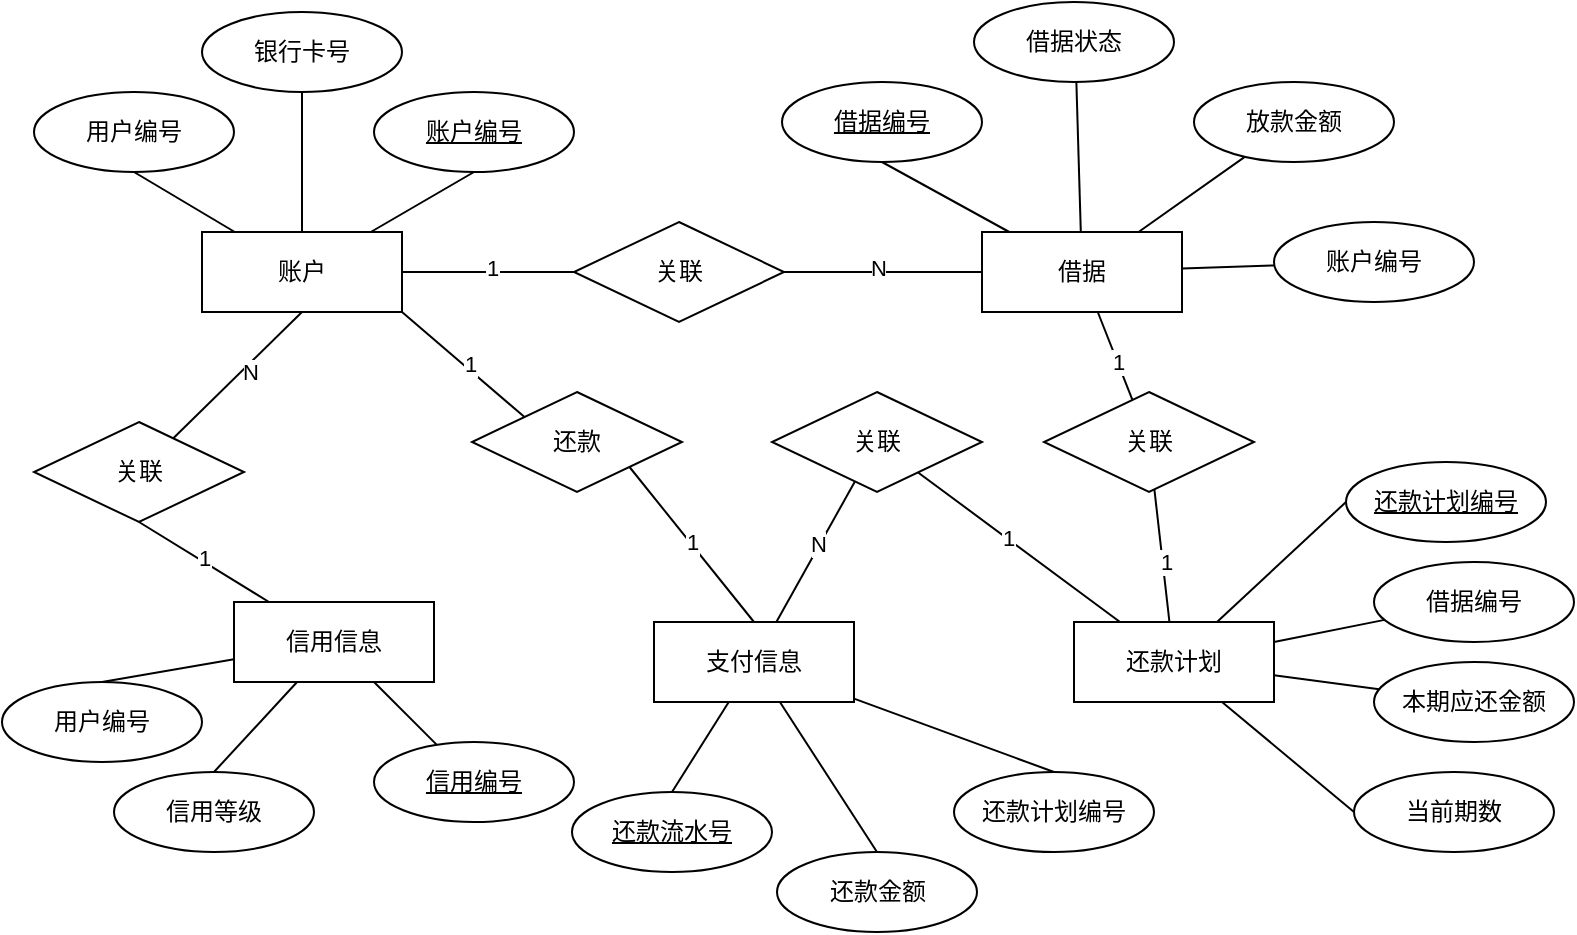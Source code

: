 <mxfile version="21.6.8" type="github">
  <diagram name="第 1 页" id="rjjF-3w61h9-X6BArXE9">
    <mxGraphModel dx="1166" dy="775" grid="1" gridSize="10" guides="1" tooltips="1" connect="1" arrows="1" fold="1" page="1" pageScale="1" pageWidth="827" pageHeight="1169" math="0" shadow="0">
      <root>
        <mxCell id="0" />
        <mxCell id="1" parent="0" />
        <mxCell id="o_h2a__VBPzikUgPjD4c-1" style="rounded=0;orthogonalLoop=1;jettySize=auto;html=1;entryX=0.5;entryY=1;entryDx=0;entryDy=0;endArrow=none;endFill=0;" parent="1" source="o_h2a__VBPzikUgPjD4c-5" target="o_h2a__VBPzikUgPjD4c-21" edge="1">
          <mxGeometry relative="1" as="geometry" />
        </mxCell>
        <mxCell id="o_h2a__VBPzikUgPjD4c-2" style="rounded=0;orthogonalLoop=1;jettySize=auto;html=1;entryX=0.5;entryY=0;entryDx=0;entryDy=0;endArrow=none;endFill=0;" parent="1" source="o_h2a__VBPzikUgPjD4c-5" target="o_h2a__VBPzikUgPjD4c-22" edge="1">
          <mxGeometry relative="1" as="geometry" />
        </mxCell>
        <mxCell id="o_h2a__VBPzikUgPjD4c-3" style="rounded=0;orthogonalLoop=1;jettySize=auto;html=1;entryX=0;entryY=0.5;entryDx=0;entryDy=0;endArrow=none;endFill=0;" parent="1" source="o_h2a__VBPzikUgPjD4c-5" target="o_h2a__VBPzikUgPjD4c-47" edge="1">
          <mxGeometry relative="1" as="geometry" />
        </mxCell>
        <mxCell id="o_h2a__VBPzikUgPjD4c-4" value="1" style="edgeLabel;html=1;align=center;verticalAlign=middle;resizable=0;points=[];" parent="o_h2a__VBPzikUgPjD4c-3" vertex="1" connectable="0">
          <mxGeometry x="0.051" y="2" relative="1" as="geometry">
            <mxPoint as="offset" />
          </mxGeometry>
        </mxCell>
        <mxCell id="o_h2a__VBPzikUgPjD4c-64" style="rounded=0;orthogonalLoop=1;jettySize=auto;html=1;entryX=0.5;entryY=1;entryDx=0;entryDy=0;endArrow=none;endFill=0;" parent="1" source="o_h2a__VBPzikUgPjD4c-5" target="o_h2a__VBPzikUgPjD4c-62" edge="1">
          <mxGeometry relative="1" as="geometry" />
        </mxCell>
        <mxCell id="o_h2a__VBPzikUgPjD4c-5" value="账户" style="whiteSpace=wrap;html=1;align=center;" parent="1" vertex="1">
          <mxGeometry x="124" y="455" width="100" height="40" as="geometry" />
        </mxCell>
        <mxCell id="o_h2a__VBPzikUgPjD4c-6" style="rounded=0;orthogonalLoop=1;jettySize=auto;html=1;entryX=0.5;entryY=1;entryDx=0;entryDy=0;endArrow=none;endFill=0;" parent="1" source="o_h2a__VBPzikUgPjD4c-13" target="o_h2a__VBPzikUgPjD4c-28" edge="1">
          <mxGeometry relative="1" as="geometry" />
        </mxCell>
        <mxCell id="o_h2a__VBPzikUgPjD4c-8" style="rounded=0;orthogonalLoop=1;jettySize=auto;html=1;entryX=0.5;entryY=0;entryDx=0;entryDy=0;endArrow=none;endFill=0;" parent="1" source="o_h2a__VBPzikUgPjD4c-13" target="o_h2a__VBPzikUgPjD4c-30" edge="1">
          <mxGeometry relative="1" as="geometry" />
        </mxCell>
        <mxCell id="o_h2a__VBPzikUgPjD4c-9" style="rounded=0;orthogonalLoop=1;jettySize=auto;html=1;endArrow=none;endFill=0;" parent="1" source="o_h2a__VBPzikUgPjD4c-13" target="o_h2a__VBPzikUgPjD4c-31" edge="1">
          <mxGeometry relative="1" as="geometry" />
        </mxCell>
        <mxCell id="o_h2a__VBPzikUgPjD4c-10" style="rounded=0;orthogonalLoop=1;jettySize=auto;html=1;endArrow=none;endFill=0;" parent="1" source="o_h2a__VBPzikUgPjD4c-13" target="o_h2a__VBPzikUgPjD4c-32" edge="1">
          <mxGeometry relative="1" as="geometry" />
        </mxCell>
        <mxCell id="o_h2a__VBPzikUgPjD4c-71" value="" style="rounded=0;orthogonalLoop=1;jettySize=auto;html=1;endArrow=none;endFill=0;" parent="1" source="o_h2a__VBPzikUgPjD4c-13" target="o_h2a__VBPzikUgPjD4c-70" edge="1">
          <mxGeometry relative="1" as="geometry" />
        </mxCell>
        <mxCell id="o_h2a__VBPzikUgPjD4c-73" value="1" style="edgeLabel;html=1;align=center;verticalAlign=middle;resizable=0;points=[];" parent="o_h2a__VBPzikUgPjD4c-71" vertex="1" connectable="0">
          <mxGeometry x="0.127" relative="1" as="geometry">
            <mxPoint as="offset" />
          </mxGeometry>
        </mxCell>
        <mxCell id="o_h2a__VBPzikUgPjD4c-13" value="借据" style="whiteSpace=wrap;html=1;align=center;" parent="1" vertex="1">
          <mxGeometry x="514" y="455" width="100" height="40" as="geometry" />
        </mxCell>
        <mxCell id="o_h2a__VBPzikUgPjD4c-21" value="账户编号" style="ellipse;whiteSpace=wrap;html=1;align=center;fontStyle=4;" parent="1" vertex="1">
          <mxGeometry x="210" y="385" width="100" height="40" as="geometry" />
        </mxCell>
        <mxCell id="o_h2a__VBPzikUgPjD4c-22" value="银行卡号" style="ellipse;whiteSpace=wrap;html=1;align=center;" parent="1" vertex="1">
          <mxGeometry x="124" y="345" width="100" height="40" as="geometry" />
        </mxCell>
        <mxCell id="o_h2a__VBPzikUgPjD4c-28" value="借据编号" style="ellipse;whiteSpace=wrap;html=1;align=center;fontStyle=4;" parent="1" vertex="1">
          <mxGeometry x="414" y="380" width="100" height="40" as="geometry" />
        </mxCell>
        <mxCell id="o_h2a__VBPzikUgPjD4c-30" value="借据状态" style="ellipse;whiteSpace=wrap;html=1;align=center;" parent="1" vertex="1">
          <mxGeometry x="510" y="340" width="100" height="40" as="geometry" />
        </mxCell>
        <mxCell id="o_h2a__VBPzikUgPjD4c-31" value="放款金额" style="ellipse;whiteSpace=wrap;html=1;align=center;" parent="1" vertex="1">
          <mxGeometry x="620" y="380" width="100" height="40" as="geometry" />
        </mxCell>
        <mxCell id="o_h2a__VBPzikUgPjD4c-32" value="账户编号" style="ellipse;whiteSpace=wrap;html=1;align=center;" parent="1" vertex="1">
          <mxGeometry x="660" y="450" width="100" height="40" as="geometry" />
        </mxCell>
        <mxCell id="o_h2a__VBPzikUgPjD4c-45" style="rounded=0;orthogonalLoop=1;jettySize=auto;html=1;entryX=0;entryY=0.5;entryDx=0;entryDy=0;endArrow=none;endFill=0;" parent="1" source="o_h2a__VBPzikUgPjD4c-47" target="o_h2a__VBPzikUgPjD4c-13" edge="1">
          <mxGeometry relative="1" as="geometry" />
        </mxCell>
        <mxCell id="o_h2a__VBPzikUgPjD4c-46" value="N" style="edgeLabel;html=1;align=center;verticalAlign=middle;resizable=0;points=[];" parent="o_h2a__VBPzikUgPjD4c-45" vertex="1" connectable="0">
          <mxGeometry x="-0.046" y="2" relative="1" as="geometry">
            <mxPoint as="offset" />
          </mxGeometry>
        </mxCell>
        <mxCell id="o_h2a__VBPzikUgPjD4c-47" value="关联" style="shape=rhombus;perimeter=rhombusPerimeter;whiteSpace=wrap;html=1;align=center;" parent="1" vertex="1">
          <mxGeometry x="310" y="450" width="105" height="50" as="geometry" />
        </mxCell>
        <mxCell id="o_h2a__VBPzikUgPjD4c-54" style="rounded=0;orthogonalLoop=1;jettySize=auto;html=1;entryX=0.5;entryY=1;entryDx=0;entryDy=0;endArrow=none;endFill=0;" parent="1" source="o_h2a__VBPzikUgPjD4c-52" target="o_h2a__VBPzikUgPjD4c-53" edge="1">
          <mxGeometry relative="1" as="geometry" />
        </mxCell>
        <mxCell id="o_h2a__VBPzikUgPjD4c-56" value="1" style="edgeLabel;html=1;align=center;verticalAlign=middle;resizable=0;points=[];" parent="o_h2a__VBPzikUgPjD4c-54" vertex="1" connectable="0">
          <mxGeometry x="0.045" y="-2" relative="1" as="geometry">
            <mxPoint as="offset" />
          </mxGeometry>
        </mxCell>
        <mxCell id="o_h2a__VBPzikUgPjD4c-59" style="rounded=0;orthogonalLoop=1;jettySize=auto;html=1;entryX=0.5;entryY=0;entryDx=0;entryDy=0;endArrow=none;endFill=0;" parent="1" source="o_h2a__VBPzikUgPjD4c-52" target="o_h2a__VBPzikUgPjD4c-68" edge="1">
          <mxGeometry relative="1" as="geometry">
            <mxPoint x="120" y="720" as="targetPoint" />
          </mxGeometry>
        </mxCell>
        <mxCell id="o_h2a__VBPzikUgPjD4c-61" style="rounded=0;orthogonalLoop=1;jettySize=auto;html=1;entryX=0.5;entryY=0;entryDx=0;entryDy=0;endArrow=none;endFill=0;" parent="1" source="o_h2a__VBPzikUgPjD4c-52" target="o_h2a__VBPzikUgPjD4c-60" edge="1">
          <mxGeometry relative="1" as="geometry" />
        </mxCell>
        <mxCell id="o_h2a__VBPzikUgPjD4c-67" value="" style="rounded=0;orthogonalLoop=1;jettySize=auto;html=1;endArrow=none;endFill=0;" parent="1" source="o_h2a__VBPzikUgPjD4c-52" target="o_h2a__VBPzikUgPjD4c-66" edge="1">
          <mxGeometry relative="1" as="geometry" />
        </mxCell>
        <mxCell id="o_h2a__VBPzikUgPjD4c-52" value="信用信息" style="whiteSpace=wrap;html=1;align=center;" parent="1" vertex="1">
          <mxGeometry x="140" y="640" width="100" height="40" as="geometry" />
        </mxCell>
        <mxCell id="o_h2a__VBPzikUgPjD4c-55" style="rounded=0;orthogonalLoop=1;jettySize=auto;html=1;entryX=0.5;entryY=1;entryDx=0;entryDy=0;endArrow=none;endFill=0;" parent="1" source="o_h2a__VBPzikUgPjD4c-53" target="o_h2a__VBPzikUgPjD4c-5" edge="1">
          <mxGeometry relative="1" as="geometry" />
        </mxCell>
        <mxCell id="o_h2a__VBPzikUgPjD4c-57" value="N" style="edgeLabel;html=1;align=center;verticalAlign=middle;resizable=0;points=[];" parent="o_h2a__VBPzikUgPjD4c-55" vertex="1" connectable="0">
          <mxGeometry x="0.118" y="-3" relative="1" as="geometry">
            <mxPoint as="offset" />
          </mxGeometry>
        </mxCell>
        <mxCell id="o_h2a__VBPzikUgPjD4c-53" value="关联" style="shape=rhombus;perimeter=rhombusPerimeter;whiteSpace=wrap;html=1;align=center;" parent="1" vertex="1">
          <mxGeometry x="40" y="550" width="105" height="50" as="geometry" />
        </mxCell>
        <mxCell id="o_h2a__VBPzikUgPjD4c-60" value="信用等级" style="ellipse;whiteSpace=wrap;html=1;align=center;" parent="1" vertex="1">
          <mxGeometry x="80" y="725" width="100" height="40" as="geometry" />
        </mxCell>
        <mxCell id="o_h2a__VBPzikUgPjD4c-62" value="用户编号" style="ellipse;whiteSpace=wrap;html=1;align=center;" parent="1" vertex="1">
          <mxGeometry x="40" y="385" width="100" height="40" as="geometry" />
        </mxCell>
        <mxCell id="o_h2a__VBPzikUgPjD4c-66" value="信用编号" style="ellipse;whiteSpace=wrap;html=1;align=center;fontStyle=4;" parent="1" vertex="1">
          <mxGeometry x="210" y="710" width="100" height="40" as="geometry" />
        </mxCell>
        <mxCell id="o_h2a__VBPzikUgPjD4c-68" value="用户编号" style="ellipse;whiteSpace=wrap;html=1;align=center;" parent="1" vertex="1">
          <mxGeometry x="24" y="680" width="100" height="40" as="geometry" />
        </mxCell>
        <mxCell id="o_h2a__VBPzikUgPjD4c-76" style="rounded=0;orthogonalLoop=1;jettySize=auto;html=1;entryX=0;entryY=0.5;entryDx=0;entryDy=0;endArrow=none;endFill=0;" parent="1" source="o_h2a__VBPzikUgPjD4c-69" target="o_h2a__VBPzikUgPjD4c-75" edge="1">
          <mxGeometry relative="1" as="geometry" />
        </mxCell>
        <mxCell id="o_h2a__VBPzikUgPjD4c-78" style="rounded=0;orthogonalLoop=1;jettySize=auto;html=1;endArrow=none;endFill=0;" parent="1" source="o_h2a__VBPzikUgPjD4c-69" target="o_h2a__VBPzikUgPjD4c-77" edge="1">
          <mxGeometry relative="1" as="geometry" />
        </mxCell>
        <mxCell id="o_h2a__VBPzikUgPjD4c-80" value="" style="rounded=0;orthogonalLoop=1;jettySize=auto;html=1;endArrow=none;endFill=0;" parent="1" source="o_h2a__VBPzikUgPjD4c-69" target="o_h2a__VBPzikUgPjD4c-79" edge="1">
          <mxGeometry relative="1" as="geometry" />
        </mxCell>
        <mxCell id="o_h2a__VBPzikUgPjD4c-104" style="rounded=0;orthogonalLoop=1;jettySize=auto;html=1;entryX=0;entryY=0.5;entryDx=0;entryDy=0;endArrow=none;endFill=0;" parent="1" source="o_h2a__VBPzikUgPjD4c-69" target="o_h2a__VBPzikUgPjD4c-103" edge="1">
          <mxGeometry relative="1" as="geometry" />
        </mxCell>
        <mxCell id="o_h2a__VBPzikUgPjD4c-69" value="还款计划" style="whiteSpace=wrap;html=1;align=center;" parent="1" vertex="1">
          <mxGeometry x="560" y="650" width="100" height="40" as="geometry" />
        </mxCell>
        <mxCell id="o_h2a__VBPzikUgPjD4c-72" value="" style="rounded=0;orthogonalLoop=1;jettySize=auto;html=1;endArrow=none;endFill=0;" parent="1" source="o_h2a__VBPzikUgPjD4c-70" target="o_h2a__VBPzikUgPjD4c-69" edge="1">
          <mxGeometry relative="1" as="geometry" />
        </mxCell>
        <mxCell id="o_h2a__VBPzikUgPjD4c-74" value="1" style="edgeLabel;html=1;align=center;verticalAlign=middle;resizable=0;points=[];" parent="o_h2a__VBPzikUgPjD4c-72" vertex="1" connectable="0">
          <mxGeometry x="0.08" y="1" relative="1" as="geometry">
            <mxPoint as="offset" />
          </mxGeometry>
        </mxCell>
        <mxCell id="o_h2a__VBPzikUgPjD4c-70" value="关联" style="shape=rhombus;perimeter=rhombusPerimeter;whiteSpace=wrap;html=1;align=center;" parent="1" vertex="1">
          <mxGeometry x="545" y="535" width="105" height="50" as="geometry" />
        </mxCell>
        <mxCell id="o_h2a__VBPzikUgPjD4c-75" value="还款计划编号" style="ellipse;whiteSpace=wrap;html=1;align=center;fontStyle=4;" parent="1" vertex="1">
          <mxGeometry x="696" y="570" width="100" height="40" as="geometry" />
        </mxCell>
        <mxCell id="o_h2a__VBPzikUgPjD4c-77" value="本期应还金额" style="ellipse;whiteSpace=wrap;html=1;align=center;" parent="1" vertex="1">
          <mxGeometry x="710" y="670" width="100" height="40" as="geometry" />
        </mxCell>
        <mxCell id="o_h2a__VBPzikUgPjD4c-79" value="借据编号" style="ellipse;whiteSpace=wrap;html=1;align=center;" parent="1" vertex="1">
          <mxGeometry x="710" y="620" width="100" height="40" as="geometry" />
        </mxCell>
        <mxCell id="o_h2a__VBPzikUgPjD4c-91" style="rounded=0;orthogonalLoop=1;jettySize=auto;html=1;entryX=0.5;entryY=0;entryDx=0;entryDy=0;startArrow=none;startFill=0;endArrow=none;endFill=0;" parent="1" source="o_h2a__VBPzikUgPjD4c-81" target="o_h2a__VBPzikUgPjD4c-90" edge="1">
          <mxGeometry relative="1" as="geometry" />
        </mxCell>
        <mxCell id="o_h2a__VBPzikUgPjD4c-93" style="rounded=0;orthogonalLoop=1;jettySize=auto;html=1;entryX=0.5;entryY=0;entryDx=0;entryDy=0;endArrow=none;endFill=0;" parent="1" source="o_h2a__VBPzikUgPjD4c-81" target="o_h2a__VBPzikUgPjD4c-92" edge="1">
          <mxGeometry relative="1" as="geometry" />
        </mxCell>
        <mxCell id="o_h2a__VBPzikUgPjD4c-95" style="rounded=0;orthogonalLoop=1;jettySize=auto;html=1;entryX=0.5;entryY=0;entryDx=0;entryDy=0;endArrow=none;endFill=0;" parent="1" source="o_h2a__VBPzikUgPjD4c-81" target="o_h2a__VBPzikUgPjD4c-94" edge="1">
          <mxGeometry relative="1" as="geometry" />
        </mxCell>
        <mxCell id="o_h2a__VBPzikUgPjD4c-97" value="" style="rounded=0;orthogonalLoop=1;jettySize=auto;html=1;endArrow=none;endFill=0;" parent="1" source="o_h2a__VBPzikUgPjD4c-81" target="o_h2a__VBPzikUgPjD4c-96" edge="1">
          <mxGeometry relative="1" as="geometry" />
        </mxCell>
        <mxCell id="o_h2a__VBPzikUgPjD4c-101" value="N" style="edgeLabel;html=1;align=center;verticalAlign=middle;resizable=0;points=[];" parent="o_h2a__VBPzikUgPjD4c-97" vertex="1" connectable="0">
          <mxGeometry x="0.102" y="1" relative="1" as="geometry">
            <mxPoint as="offset" />
          </mxGeometry>
        </mxCell>
        <mxCell id="o_h2a__VBPzikUgPjD4c-81" value="支付信息" style="whiteSpace=wrap;html=1;align=center;" parent="1" vertex="1">
          <mxGeometry x="350" y="650" width="100" height="40" as="geometry" />
        </mxCell>
        <mxCell id="o_h2a__VBPzikUgPjD4c-85" style="rounded=0;orthogonalLoop=1;jettySize=auto;html=1;entryX=0.5;entryY=0;entryDx=0;entryDy=0;endArrow=none;endFill=0;exitX=1;exitY=1;exitDx=0;exitDy=0;" parent="1" source="o_h2a__VBPzikUgPjD4c-82" target="o_h2a__VBPzikUgPjD4c-81" edge="1">
          <mxGeometry relative="1" as="geometry" />
        </mxCell>
        <mxCell id="o_h2a__VBPzikUgPjD4c-88" value="1" style="edgeLabel;html=1;align=center;verticalAlign=middle;resizable=0;points=[];" parent="o_h2a__VBPzikUgPjD4c-85" vertex="1" connectable="0">
          <mxGeometry x="-0.022" y="1" relative="1" as="geometry">
            <mxPoint as="offset" />
          </mxGeometry>
        </mxCell>
        <mxCell id="o_h2a__VBPzikUgPjD4c-82" value="还款" style="shape=rhombus;perimeter=rhombusPerimeter;whiteSpace=wrap;html=1;align=center;" parent="1" vertex="1">
          <mxGeometry x="259" y="535" width="105" height="50" as="geometry" />
        </mxCell>
        <mxCell id="o_h2a__VBPzikUgPjD4c-83" style="rounded=0;orthogonalLoop=1;jettySize=auto;html=1;entryX=0;entryY=0;entryDx=0;entryDy=0;endArrow=none;endFill=0;exitX=1;exitY=1;exitDx=0;exitDy=0;" parent="1" source="o_h2a__VBPzikUgPjD4c-5" target="o_h2a__VBPzikUgPjD4c-82" edge="1">
          <mxGeometry relative="1" as="geometry">
            <mxPoint x="234" y="539" as="sourcePoint" />
            <mxPoint x="320" y="539" as="targetPoint" />
          </mxGeometry>
        </mxCell>
        <mxCell id="o_h2a__VBPzikUgPjD4c-84" value="1" style="edgeLabel;html=1;align=center;verticalAlign=middle;resizable=0;points=[];" parent="o_h2a__VBPzikUgPjD4c-83" vertex="1" connectable="0">
          <mxGeometry x="0.051" y="2" relative="1" as="geometry">
            <mxPoint as="offset" />
          </mxGeometry>
        </mxCell>
        <mxCell id="o_h2a__VBPzikUgPjD4c-90" value="还款流水号" style="ellipse;whiteSpace=wrap;html=1;align=center;fontStyle=4;" parent="1" vertex="1">
          <mxGeometry x="309" y="735" width="100" height="40" as="geometry" />
        </mxCell>
        <mxCell id="o_h2a__VBPzikUgPjD4c-92" value="还款金额" style="ellipse;whiteSpace=wrap;html=1;align=center;" parent="1" vertex="1">
          <mxGeometry x="411.5" y="765" width="100" height="40" as="geometry" />
        </mxCell>
        <mxCell id="o_h2a__VBPzikUgPjD4c-94" value="还款计划编号" style="ellipse;whiteSpace=wrap;html=1;align=center;" parent="1" vertex="1">
          <mxGeometry x="500" y="725" width="100" height="40" as="geometry" />
        </mxCell>
        <mxCell id="o_h2a__VBPzikUgPjD4c-99" value="" style="rounded=0;orthogonalLoop=1;jettySize=auto;html=1;endArrow=none;endFill=0;" parent="1" source="o_h2a__VBPzikUgPjD4c-96" target="o_h2a__VBPzikUgPjD4c-69" edge="1">
          <mxGeometry relative="1" as="geometry" />
        </mxCell>
        <mxCell id="o_h2a__VBPzikUgPjD4c-100" value="1" style="edgeLabel;html=1;align=center;verticalAlign=middle;resizable=0;points=[];" parent="o_h2a__VBPzikUgPjD4c-99" vertex="1" connectable="0">
          <mxGeometry x="-0.116" y="1" relative="1" as="geometry">
            <mxPoint as="offset" />
          </mxGeometry>
        </mxCell>
        <mxCell id="o_h2a__VBPzikUgPjD4c-96" value="关联" style="shape=rhombus;perimeter=rhombusPerimeter;whiteSpace=wrap;html=1;align=center;" parent="1" vertex="1">
          <mxGeometry x="409" y="535" width="105" height="50" as="geometry" />
        </mxCell>
        <mxCell id="o_h2a__VBPzikUgPjD4c-103" value="当前期数" style="ellipse;whiteSpace=wrap;html=1;align=center;" parent="1" vertex="1">
          <mxGeometry x="700" y="725" width="100" height="40" as="geometry" />
        </mxCell>
      </root>
    </mxGraphModel>
  </diagram>
</mxfile>
